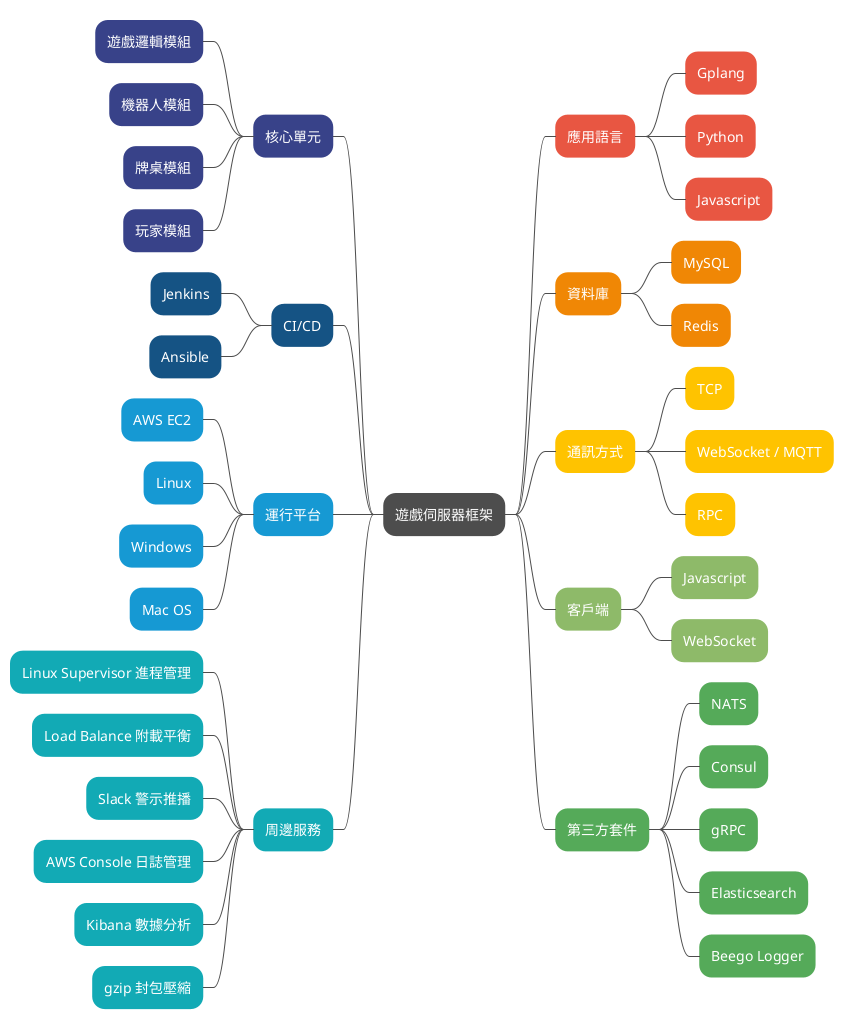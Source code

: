 @startmindmap

<style>
mindmapDiagram {
    node {
        Padding 12
        Margin 10
        LineColor #4D4D4D
        BackgroundColor #4D4D4D
        FontColor white
        Shadowing 0
        HorizontalAlignment center
    }
    arrow {
        LineStyle 0
        LineColor #4D4D4D
    }
}
</style>

+ 遊戲伺服器框架

<style>
  node {
    BackGroundColor #E85642
    LineColor #E85642
  }
</style>
++ 應用語言
+++ Gplang
+++ Python
+++ Javascript

<style>
  node {
    BackGroundColor #F08705
    LineColor #F08705
  }
</style>
++ 資料庫
+++ MySQL
+++ Redis

<style>
  node {
    BackGroundColor #FFC300
    LineColor #FFC300
  }
</style>
++ 通訊方式
+++ TCP
+++ WebSocket / MQTT
+++ RPC

<style>
  node {
    BackGroundColor #8EBA69
    LineColor #8EBA69
  }
</style>
++ 客戶端
+++ Javascript
+++ WebSocket

<style>
  node {
    BackGroundColor #55AA59
    LineColor #55AA59
  }
</style>
++ 第三方套件
+++ NATS
+++ Consul
+++ gRPC
+++ Elasticsearch
+++ Beego Logger

<style>
  node {
    BackGroundColor #384289
    LineColor #384289
  }
</style>
-- 核心單元
--- 遊戲邏輯模組
--- 機器人模組
--- 牌桌模組
--- 玩家模組

<style>
  node {
    BackGroundColor #155384
    LineColor #155384
  }
</style>
-- CI/CD
--- Jenkins
--- Ansible

<style>
  node {
    BackGroundColor #1699D3
    LineColor #1699D3
  }
</style>
-- 運行平台
--- AWS EC2
--- Linux
--- Windows
--- Mac OS

<style>
  node {
    BackGroundColor #12AAB5
    LineColor #12AAB5
  }
</style>
-- 周邊服務
--- Linux Supervisor 進程管理
--- Load Balance 附載平衡
--- Slack 警示推播
--- AWS Console 日誌管理
--- Kibana 數據分析
--- gzip 封包壓縮

@endmindmap